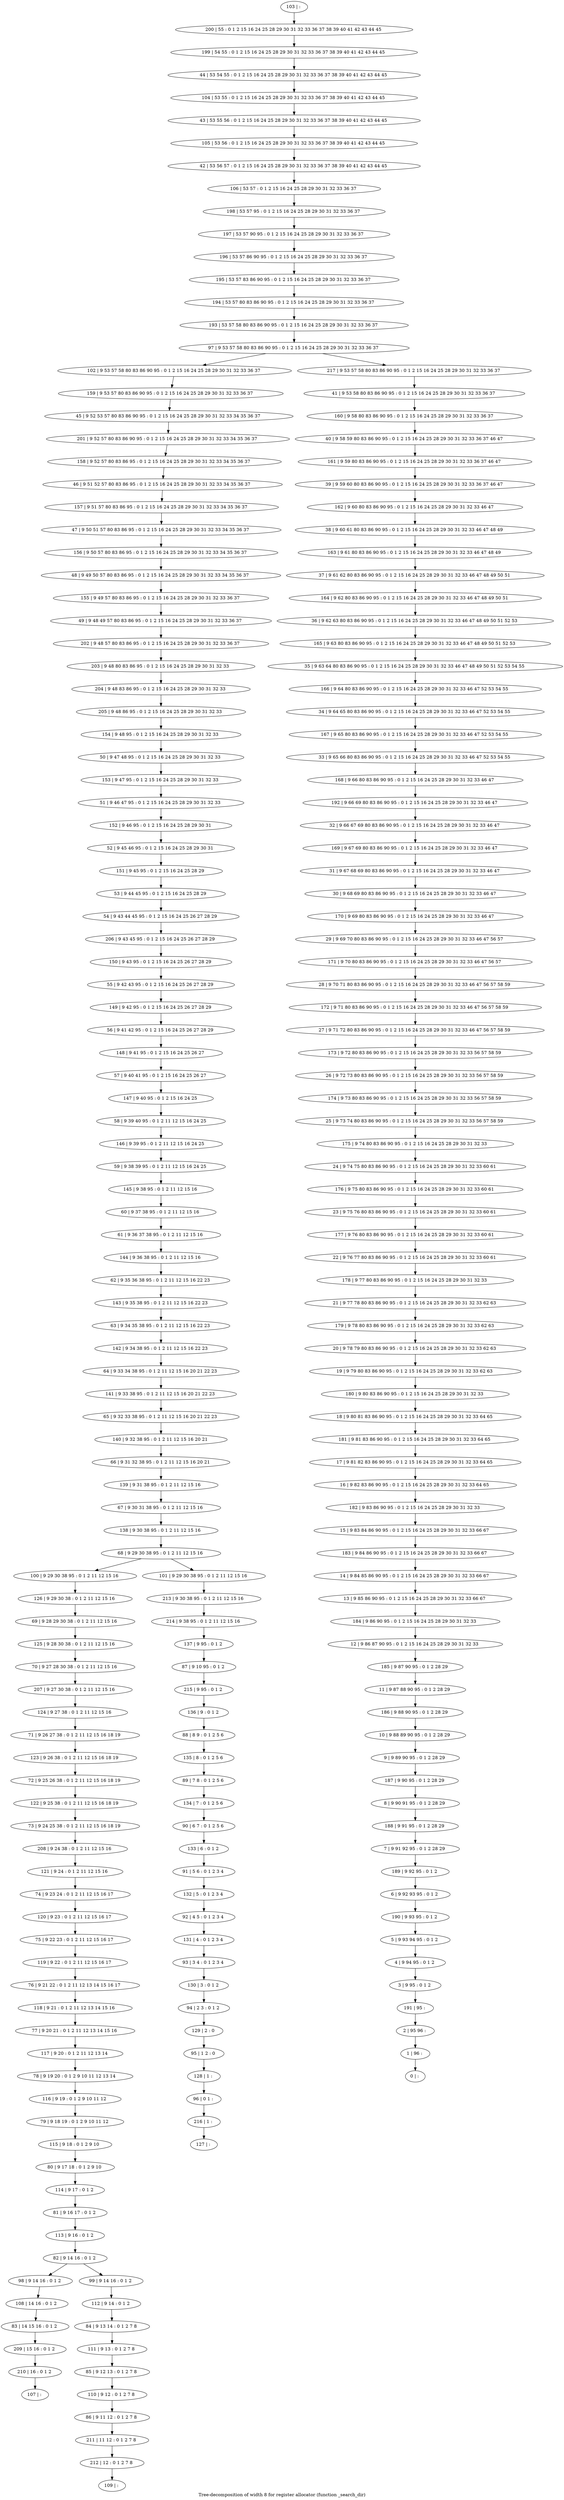 digraph G {
graph [label="Tree-decomposition of width 8 for register allocator (function _search_dir)"]
0[label="0 | : "];
1[label="1 | 96 : "];
2[label="2 | 95 96 : "];
3[label="3 | 9 95 : 0 1 2 "];
4[label="4 | 9 94 95 : 0 1 2 "];
5[label="5 | 9 93 94 95 : 0 1 2 "];
6[label="6 | 9 92 93 95 : 0 1 2 "];
7[label="7 | 9 91 92 95 : 0 1 2 28 29 "];
8[label="8 | 9 90 91 95 : 0 1 2 28 29 "];
9[label="9 | 9 89 90 95 : 0 1 2 28 29 "];
10[label="10 | 9 88 89 90 95 : 0 1 2 28 29 "];
11[label="11 | 9 87 88 90 95 : 0 1 2 28 29 "];
12[label="12 | 9 86 87 90 95 : 0 1 2 15 16 24 25 28 29 30 31 32 33 "];
13[label="13 | 9 85 86 90 95 : 0 1 2 15 16 24 25 28 29 30 31 32 33 66 67 "];
14[label="14 | 9 84 85 86 90 95 : 0 1 2 15 16 24 25 28 29 30 31 32 33 66 67 "];
15[label="15 | 9 83 84 86 90 95 : 0 1 2 15 16 24 25 28 29 30 31 32 33 66 67 "];
16[label="16 | 9 82 83 86 90 95 : 0 1 2 15 16 24 25 28 29 30 31 32 33 64 65 "];
17[label="17 | 9 81 82 83 86 90 95 : 0 1 2 15 16 24 25 28 29 30 31 32 33 64 65 "];
18[label="18 | 9 80 81 83 86 90 95 : 0 1 2 15 16 24 25 28 29 30 31 32 33 64 65 "];
19[label="19 | 9 79 80 83 86 90 95 : 0 1 2 15 16 24 25 28 29 30 31 32 33 62 63 "];
20[label="20 | 9 78 79 80 83 86 90 95 : 0 1 2 15 16 24 25 28 29 30 31 32 33 62 63 "];
21[label="21 | 9 77 78 80 83 86 90 95 : 0 1 2 15 16 24 25 28 29 30 31 32 33 62 63 "];
22[label="22 | 9 76 77 80 83 86 90 95 : 0 1 2 15 16 24 25 28 29 30 31 32 33 60 61 "];
23[label="23 | 9 75 76 80 83 86 90 95 : 0 1 2 15 16 24 25 28 29 30 31 32 33 60 61 "];
24[label="24 | 9 74 75 80 83 86 90 95 : 0 1 2 15 16 24 25 28 29 30 31 32 33 60 61 "];
25[label="25 | 9 73 74 80 83 86 90 95 : 0 1 2 15 16 24 25 28 29 30 31 32 33 56 57 58 59 "];
26[label="26 | 9 72 73 80 83 86 90 95 : 0 1 2 15 16 24 25 28 29 30 31 32 33 56 57 58 59 "];
27[label="27 | 9 71 72 80 83 86 90 95 : 0 1 2 15 16 24 25 28 29 30 31 32 33 46 47 56 57 58 59 "];
28[label="28 | 9 70 71 80 83 86 90 95 : 0 1 2 15 16 24 25 28 29 30 31 32 33 46 47 56 57 58 59 "];
29[label="29 | 9 69 70 80 83 86 90 95 : 0 1 2 15 16 24 25 28 29 30 31 32 33 46 47 56 57 "];
30[label="30 | 9 68 69 80 83 86 90 95 : 0 1 2 15 16 24 25 28 29 30 31 32 33 46 47 "];
31[label="31 | 9 67 68 69 80 83 86 90 95 : 0 1 2 15 16 24 25 28 29 30 31 32 33 46 47 "];
32[label="32 | 9 66 67 69 80 83 86 90 95 : 0 1 2 15 16 24 25 28 29 30 31 32 33 46 47 "];
33[label="33 | 9 65 66 80 83 86 90 95 : 0 1 2 15 16 24 25 28 29 30 31 32 33 46 47 52 53 54 55 "];
34[label="34 | 9 64 65 80 83 86 90 95 : 0 1 2 15 16 24 25 28 29 30 31 32 33 46 47 52 53 54 55 "];
35[label="35 | 9 63 64 80 83 86 90 95 : 0 1 2 15 16 24 25 28 29 30 31 32 33 46 47 48 49 50 51 52 53 54 55 "];
36[label="36 | 9 62 63 80 83 86 90 95 : 0 1 2 15 16 24 25 28 29 30 31 32 33 46 47 48 49 50 51 52 53 "];
37[label="37 | 9 61 62 80 83 86 90 95 : 0 1 2 15 16 24 25 28 29 30 31 32 33 46 47 48 49 50 51 "];
38[label="38 | 9 60 61 80 83 86 90 95 : 0 1 2 15 16 24 25 28 29 30 31 32 33 46 47 48 49 "];
39[label="39 | 9 59 60 80 83 86 90 95 : 0 1 2 15 16 24 25 28 29 30 31 32 33 36 37 46 47 "];
40[label="40 | 9 58 59 80 83 86 90 95 : 0 1 2 15 16 24 25 28 29 30 31 32 33 36 37 46 47 "];
41[label="41 | 9 53 58 80 83 86 90 95 : 0 1 2 15 16 24 25 28 29 30 31 32 33 36 37 "];
42[label="42 | 53 56 57 : 0 1 2 15 16 24 25 28 29 30 31 32 33 36 37 38 39 40 41 42 43 44 45 "];
43[label="43 | 53 55 56 : 0 1 2 15 16 24 25 28 29 30 31 32 33 36 37 38 39 40 41 42 43 44 45 "];
44[label="44 | 53 54 55 : 0 1 2 15 16 24 25 28 29 30 31 32 33 36 37 38 39 40 41 42 43 44 45 "];
45[label="45 | 9 52 53 57 80 83 86 90 95 : 0 1 2 15 16 24 25 28 29 30 31 32 33 34 35 36 37 "];
46[label="46 | 9 51 52 57 80 83 86 95 : 0 1 2 15 16 24 25 28 29 30 31 32 33 34 35 36 37 "];
47[label="47 | 9 50 51 57 80 83 86 95 : 0 1 2 15 16 24 25 28 29 30 31 32 33 34 35 36 37 "];
48[label="48 | 9 49 50 57 80 83 86 95 : 0 1 2 15 16 24 25 28 29 30 31 32 33 34 35 36 37 "];
49[label="49 | 9 48 49 57 80 83 86 95 : 0 1 2 15 16 24 25 28 29 30 31 32 33 36 37 "];
50[label="50 | 9 47 48 95 : 0 1 2 15 16 24 25 28 29 30 31 32 33 "];
51[label="51 | 9 46 47 95 : 0 1 2 15 16 24 25 28 29 30 31 32 33 "];
52[label="52 | 9 45 46 95 : 0 1 2 15 16 24 25 28 29 30 31 "];
53[label="53 | 9 44 45 95 : 0 1 2 15 16 24 25 28 29 "];
54[label="54 | 9 43 44 45 95 : 0 1 2 15 16 24 25 26 27 28 29 "];
55[label="55 | 9 42 43 95 : 0 1 2 15 16 24 25 26 27 28 29 "];
56[label="56 | 9 41 42 95 : 0 1 2 15 16 24 25 26 27 28 29 "];
57[label="57 | 9 40 41 95 : 0 1 2 15 16 24 25 26 27 "];
58[label="58 | 9 39 40 95 : 0 1 2 11 12 15 16 24 25 "];
59[label="59 | 9 38 39 95 : 0 1 2 11 12 15 16 24 25 "];
60[label="60 | 9 37 38 95 : 0 1 2 11 12 15 16 "];
61[label="61 | 9 36 37 38 95 : 0 1 2 11 12 15 16 "];
62[label="62 | 9 35 36 38 95 : 0 1 2 11 12 15 16 22 23 "];
63[label="63 | 9 34 35 38 95 : 0 1 2 11 12 15 16 22 23 "];
64[label="64 | 9 33 34 38 95 : 0 1 2 11 12 15 16 20 21 22 23 "];
65[label="65 | 9 32 33 38 95 : 0 1 2 11 12 15 16 20 21 22 23 "];
66[label="66 | 9 31 32 38 95 : 0 1 2 11 12 15 16 20 21 "];
67[label="67 | 9 30 31 38 95 : 0 1 2 11 12 15 16 "];
68[label="68 | 9 29 30 38 95 : 0 1 2 11 12 15 16 "];
69[label="69 | 9 28 29 30 38 : 0 1 2 11 12 15 16 "];
70[label="70 | 9 27 28 30 38 : 0 1 2 11 12 15 16 "];
71[label="71 | 9 26 27 38 : 0 1 2 11 12 15 16 18 19 "];
72[label="72 | 9 25 26 38 : 0 1 2 11 12 15 16 18 19 "];
73[label="73 | 9 24 25 38 : 0 1 2 11 12 15 16 18 19 "];
74[label="74 | 9 23 24 : 0 1 2 11 12 15 16 17 "];
75[label="75 | 9 22 23 : 0 1 2 11 12 15 16 17 "];
76[label="76 | 9 21 22 : 0 1 2 11 12 13 14 15 16 17 "];
77[label="77 | 9 20 21 : 0 1 2 11 12 13 14 15 16 "];
78[label="78 | 9 19 20 : 0 1 2 9 10 11 12 13 14 "];
79[label="79 | 9 18 19 : 0 1 2 9 10 11 12 "];
80[label="80 | 9 17 18 : 0 1 2 9 10 "];
81[label="81 | 9 16 17 : 0 1 2 "];
82[label="82 | 9 14 16 : 0 1 2 "];
83[label="83 | 14 15 16 : 0 1 2 "];
84[label="84 | 9 13 14 : 0 1 2 7 8 "];
85[label="85 | 9 12 13 : 0 1 2 7 8 "];
86[label="86 | 9 11 12 : 0 1 2 7 8 "];
87[label="87 | 9 10 95 : 0 1 2 "];
88[label="88 | 8 9 : 0 1 2 5 6 "];
89[label="89 | 7 8 : 0 1 2 5 6 "];
90[label="90 | 6 7 : 0 1 2 5 6 "];
91[label="91 | 5 6 : 0 1 2 3 4 "];
92[label="92 | 4 5 : 0 1 2 3 4 "];
93[label="93 | 3 4 : 0 1 2 3 4 "];
94[label="94 | 2 3 : 0 1 2 "];
95[label="95 | 1 2 : 0 "];
96[label="96 | 0 1 : "];
97[label="97 | 9 53 57 58 80 83 86 90 95 : 0 1 2 15 16 24 25 28 29 30 31 32 33 36 37 "];
98[label="98 | 9 14 16 : 0 1 2 "];
99[label="99 | 9 14 16 : 0 1 2 "];
100[label="100 | 9 29 30 38 95 : 0 1 2 11 12 15 16 "];
101[label="101 | 9 29 30 38 95 : 0 1 2 11 12 15 16 "];
102[label="102 | 9 53 57 58 80 83 86 90 95 : 0 1 2 15 16 24 25 28 29 30 31 32 33 36 37 "];
103[label="103 | : "];
104[label="104 | 53 55 : 0 1 2 15 16 24 25 28 29 30 31 32 33 36 37 38 39 40 41 42 43 44 45 "];
105[label="105 | 53 56 : 0 1 2 15 16 24 25 28 29 30 31 32 33 36 37 38 39 40 41 42 43 44 45 "];
106[label="106 | 53 57 : 0 1 2 15 16 24 25 28 29 30 31 32 33 36 37 "];
107[label="107 | : "];
108[label="108 | 14 16 : 0 1 2 "];
109[label="109 | : "];
110[label="110 | 9 12 : 0 1 2 7 8 "];
111[label="111 | 9 13 : 0 1 2 7 8 "];
112[label="112 | 9 14 : 0 1 2 "];
113[label="113 | 9 16 : 0 1 2 "];
114[label="114 | 9 17 : 0 1 2 "];
115[label="115 | 9 18 : 0 1 2 9 10 "];
116[label="116 | 9 19 : 0 1 2 9 10 11 12 "];
117[label="117 | 9 20 : 0 1 2 11 12 13 14 "];
118[label="118 | 9 21 : 0 1 2 11 12 13 14 15 16 "];
119[label="119 | 9 22 : 0 1 2 11 12 15 16 17 "];
120[label="120 | 9 23 : 0 1 2 11 12 15 16 17 "];
121[label="121 | 9 24 : 0 1 2 11 12 15 16 "];
122[label="122 | 9 25 38 : 0 1 2 11 12 15 16 18 19 "];
123[label="123 | 9 26 38 : 0 1 2 11 12 15 16 18 19 "];
124[label="124 | 9 27 38 : 0 1 2 11 12 15 16 "];
125[label="125 | 9 28 30 38 : 0 1 2 11 12 15 16 "];
126[label="126 | 9 29 30 38 : 0 1 2 11 12 15 16 "];
127[label="127 | : "];
128[label="128 | 1 : "];
129[label="129 | 2 : 0 "];
130[label="130 | 3 : 0 1 2 "];
131[label="131 | 4 : 0 1 2 3 4 "];
132[label="132 | 5 : 0 1 2 3 4 "];
133[label="133 | 6 : 0 1 2 "];
134[label="134 | 7 : 0 1 2 5 6 "];
135[label="135 | 8 : 0 1 2 5 6 "];
136[label="136 | 9 : 0 1 2 "];
137[label="137 | 9 95 : 0 1 2 "];
138[label="138 | 9 30 38 95 : 0 1 2 11 12 15 16 "];
139[label="139 | 9 31 38 95 : 0 1 2 11 12 15 16 "];
140[label="140 | 9 32 38 95 : 0 1 2 11 12 15 16 20 21 "];
141[label="141 | 9 33 38 95 : 0 1 2 11 12 15 16 20 21 22 23 "];
142[label="142 | 9 34 38 95 : 0 1 2 11 12 15 16 22 23 "];
143[label="143 | 9 35 38 95 : 0 1 2 11 12 15 16 22 23 "];
144[label="144 | 9 36 38 95 : 0 1 2 11 12 15 16 "];
145[label="145 | 9 38 95 : 0 1 2 11 12 15 16 "];
146[label="146 | 9 39 95 : 0 1 2 11 12 15 16 24 25 "];
147[label="147 | 9 40 95 : 0 1 2 15 16 24 25 "];
148[label="148 | 9 41 95 : 0 1 2 15 16 24 25 26 27 "];
149[label="149 | 9 42 95 : 0 1 2 15 16 24 25 26 27 28 29 "];
150[label="150 | 9 43 95 : 0 1 2 15 16 24 25 26 27 28 29 "];
151[label="151 | 9 45 95 : 0 1 2 15 16 24 25 28 29 "];
152[label="152 | 9 46 95 : 0 1 2 15 16 24 25 28 29 30 31 "];
153[label="153 | 9 47 95 : 0 1 2 15 16 24 25 28 29 30 31 32 33 "];
154[label="154 | 9 48 95 : 0 1 2 15 16 24 25 28 29 30 31 32 33 "];
155[label="155 | 9 49 57 80 83 86 95 : 0 1 2 15 16 24 25 28 29 30 31 32 33 36 37 "];
156[label="156 | 9 50 57 80 83 86 95 : 0 1 2 15 16 24 25 28 29 30 31 32 33 34 35 36 37 "];
157[label="157 | 9 51 57 80 83 86 95 : 0 1 2 15 16 24 25 28 29 30 31 32 33 34 35 36 37 "];
158[label="158 | 9 52 57 80 83 86 95 : 0 1 2 15 16 24 25 28 29 30 31 32 33 34 35 36 37 "];
159[label="159 | 9 53 57 80 83 86 90 95 : 0 1 2 15 16 24 25 28 29 30 31 32 33 36 37 "];
160[label="160 | 9 58 80 83 86 90 95 : 0 1 2 15 16 24 25 28 29 30 31 32 33 36 37 "];
161[label="161 | 9 59 80 83 86 90 95 : 0 1 2 15 16 24 25 28 29 30 31 32 33 36 37 46 47 "];
162[label="162 | 9 60 80 83 86 90 95 : 0 1 2 15 16 24 25 28 29 30 31 32 33 46 47 "];
163[label="163 | 9 61 80 83 86 90 95 : 0 1 2 15 16 24 25 28 29 30 31 32 33 46 47 48 49 "];
164[label="164 | 9 62 80 83 86 90 95 : 0 1 2 15 16 24 25 28 29 30 31 32 33 46 47 48 49 50 51 "];
165[label="165 | 9 63 80 83 86 90 95 : 0 1 2 15 16 24 25 28 29 30 31 32 33 46 47 48 49 50 51 52 53 "];
166[label="166 | 9 64 80 83 86 90 95 : 0 1 2 15 16 24 25 28 29 30 31 32 33 46 47 52 53 54 55 "];
167[label="167 | 9 65 80 83 86 90 95 : 0 1 2 15 16 24 25 28 29 30 31 32 33 46 47 52 53 54 55 "];
168[label="168 | 9 66 80 83 86 90 95 : 0 1 2 15 16 24 25 28 29 30 31 32 33 46 47 "];
169[label="169 | 9 67 69 80 83 86 90 95 : 0 1 2 15 16 24 25 28 29 30 31 32 33 46 47 "];
170[label="170 | 9 69 80 83 86 90 95 : 0 1 2 15 16 24 25 28 29 30 31 32 33 46 47 "];
171[label="171 | 9 70 80 83 86 90 95 : 0 1 2 15 16 24 25 28 29 30 31 32 33 46 47 56 57 "];
172[label="172 | 9 71 80 83 86 90 95 : 0 1 2 15 16 24 25 28 29 30 31 32 33 46 47 56 57 58 59 "];
173[label="173 | 9 72 80 83 86 90 95 : 0 1 2 15 16 24 25 28 29 30 31 32 33 56 57 58 59 "];
174[label="174 | 9 73 80 83 86 90 95 : 0 1 2 15 16 24 25 28 29 30 31 32 33 56 57 58 59 "];
175[label="175 | 9 74 80 83 86 90 95 : 0 1 2 15 16 24 25 28 29 30 31 32 33 "];
176[label="176 | 9 75 80 83 86 90 95 : 0 1 2 15 16 24 25 28 29 30 31 32 33 60 61 "];
177[label="177 | 9 76 80 83 86 90 95 : 0 1 2 15 16 24 25 28 29 30 31 32 33 60 61 "];
178[label="178 | 9 77 80 83 86 90 95 : 0 1 2 15 16 24 25 28 29 30 31 32 33 "];
179[label="179 | 9 78 80 83 86 90 95 : 0 1 2 15 16 24 25 28 29 30 31 32 33 62 63 "];
180[label="180 | 9 80 83 86 90 95 : 0 1 2 15 16 24 25 28 29 30 31 32 33 "];
181[label="181 | 9 81 83 86 90 95 : 0 1 2 15 16 24 25 28 29 30 31 32 33 64 65 "];
182[label="182 | 9 83 86 90 95 : 0 1 2 15 16 24 25 28 29 30 31 32 33 "];
183[label="183 | 9 84 86 90 95 : 0 1 2 15 16 24 25 28 29 30 31 32 33 66 67 "];
184[label="184 | 9 86 90 95 : 0 1 2 15 16 24 25 28 29 30 31 32 33 "];
185[label="185 | 9 87 90 95 : 0 1 2 28 29 "];
186[label="186 | 9 88 90 95 : 0 1 2 28 29 "];
187[label="187 | 9 90 95 : 0 1 2 28 29 "];
188[label="188 | 9 91 95 : 0 1 2 28 29 "];
189[label="189 | 9 92 95 : 0 1 2 "];
190[label="190 | 9 93 95 : 0 1 2 "];
191[label="191 | 95 : "];
192[label="192 | 9 66 69 80 83 86 90 95 : 0 1 2 15 16 24 25 28 29 30 31 32 33 46 47 "];
193[label="193 | 53 57 58 80 83 86 90 95 : 0 1 2 15 16 24 25 28 29 30 31 32 33 36 37 "];
194[label="194 | 53 57 80 83 86 90 95 : 0 1 2 15 16 24 25 28 29 30 31 32 33 36 37 "];
195[label="195 | 53 57 83 86 90 95 : 0 1 2 15 16 24 25 28 29 30 31 32 33 36 37 "];
196[label="196 | 53 57 86 90 95 : 0 1 2 15 16 24 25 28 29 30 31 32 33 36 37 "];
197[label="197 | 53 57 90 95 : 0 1 2 15 16 24 25 28 29 30 31 32 33 36 37 "];
198[label="198 | 53 57 95 : 0 1 2 15 16 24 25 28 29 30 31 32 33 36 37 "];
199[label="199 | 54 55 : 0 1 2 15 16 24 25 28 29 30 31 32 33 36 37 38 39 40 41 42 43 44 45 "];
200[label="200 | 55 : 0 1 2 15 16 24 25 28 29 30 31 32 33 36 37 38 39 40 41 42 43 44 45 "];
201[label="201 | 9 52 57 80 83 86 90 95 : 0 1 2 15 16 24 25 28 29 30 31 32 33 34 35 36 37 "];
202[label="202 | 9 48 57 80 83 86 95 : 0 1 2 15 16 24 25 28 29 30 31 32 33 36 37 "];
203[label="203 | 9 48 80 83 86 95 : 0 1 2 15 16 24 25 28 29 30 31 32 33 "];
204[label="204 | 9 48 83 86 95 : 0 1 2 15 16 24 25 28 29 30 31 32 33 "];
205[label="205 | 9 48 86 95 : 0 1 2 15 16 24 25 28 29 30 31 32 33 "];
206[label="206 | 9 43 45 95 : 0 1 2 15 16 24 25 26 27 28 29 "];
207[label="207 | 9 27 30 38 : 0 1 2 11 12 15 16 "];
208[label="208 | 9 24 38 : 0 1 2 11 12 15 16 "];
209[label="209 | 15 16 : 0 1 2 "];
210[label="210 | 16 : 0 1 2 "];
211[label="211 | 11 12 : 0 1 2 7 8 "];
212[label="212 | 12 : 0 1 2 7 8 "];
213[label="213 | 9 30 38 95 : 0 1 2 11 12 15 16 "];
214[label="214 | 9 38 95 : 0 1 2 11 12 15 16 "];
215[label="215 | 9 95 : 0 1 2 "];
216[label="216 | 1 : "];
217[label="217 | 9 53 57 58 80 83 86 90 95 : 0 1 2 15 16 24 25 28 29 30 31 32 33 36 37 "];
53->54 ;
60->61 ;
82->98 ;
82->99 ;
68->100 ;
68->101 ;
108->83 ;
98->108 ;
110->86 ;
85->110 ;
111->85 ;
84->111 ;
112->84 ;
99->112 ;
113->82 ;
81->113 ;
114->81 ;
80->114 ;
115->80 ;
79->115 ;
116->79 ;
78->116 ;
117->78 ;
77->117 ;
118->77 ;
76->118 ;
119->76 ;
75->119 ;
120->75 ;
74->120 ;
121->74 ;
122->73 ;
72->122 ;
123->72 ;
71->123 ;
124->71 ;
125->70 ;
69->125 ;
126->69 ;
100->126 ;
128->96 ;
95->128 ;
129->95 ;
94->129 ;
130->94 ;
93->130 ;
131->93 ;
92->131 ;
132->92 ;
91->132 ;
133->91 ;
90->133 ;
134->90 ;
89->134 ;
135->89 ;
88->135 ;
136->88 ;
137->87 ;
138->68 ;
67->138 ;
139->67 ;
66->139 ;
140->66 ;
65->140 ;
141->65 ;
64->141 ;
142->64 ;
63->142 ;
143->63 ;
62->143 ;
144->62 ;
61->144 ;
145->60 ;
59->145 ;
146->59 ;
58->146 ;
147->58 ;
57->147 ;
148->57 ;
56->148 ;
149->56 ;
55->149 ;
150->55 ;
151->53 ;
52->151 ;
152->52 ;
51->152 ;
153->51 ;
50->153 ;
154->50 ;
155->49 ;
48->155 ;
156->48 ;
47->156 ;
157->47 ;
46->157 ;
158->46 ;
159->45 ;
102->159 ;
201->158 ;
45->201 ;
49->202 ;
202->203 ;
203->204 ;
205->154 ;
204->205 ;
206->150 ;
54->206 ;
207->124 ;
70->207 ;
208->121 ;
73->208 ;
83->209 ;
210->107 ;
209->210 ;
86->211 ;
212->109 ;
211->212 ;
101->213 ;
214->137 ;
213->214 ;
215->136 ;
87->215 ;
216->127 ;
96->216 ;
103->200 ;
200->199 ;
199->44 ;
44->104 ;
104->43 ;
43->105 ;
105->42 ;
42->106 ;
106->198 ;
198->197 ;
197->196 ;
196->195 ;
195->194 ;
194->193 ;
193->97 ;
41->160 ;
160->40 ;
40->161 ;
161->39 ;
39->162 ;
162->38 ;
38->163 ;
163->37 ;
37->164 ;
164->36 ;
36->165 ;
165->35 ;
35->166 ;
166->34 ;
34->167 ;
167->33 ;
33->168 ;
168->192 ;
192->32 ;
32->169 ;
169->31 ;
31->30 ;
30->170 ;
170->29 ;
29->171 ;
171->28 ;
28->172 ;
172->27 ;
27->173 ;
173->26 ;
26->174 ;
174->25 ;
25->175 ;
175->24 ;
24->176 ;
176->23 ;
23->177 ;
177->22 ;
22->178 ;
178->21 ;
21->179 ;
179->20 ;
20->19 ;
19->180 ;
180->18 ;
18->181 ;
181->17 ;
17->16 ;
16->182 ;
182->15 ;
15->183 ;
183->14 ;
14->13 ;
13->184 ;
184->12 ;
12->185 ;
185->11 ;
11->186 ;
186->10 ;
10->9 ;
9->187 ;
187->8 ;
8->188 ;
188->7 ;
7->189 ;
189->6 ;
6->190 ;
190->5 ;
5->4 ;
4->3 ;
3->191 ;
191->2 ;
2->1 ;
1->0 ;
217->41 ;
97->102 ;
97->217 ;
}

